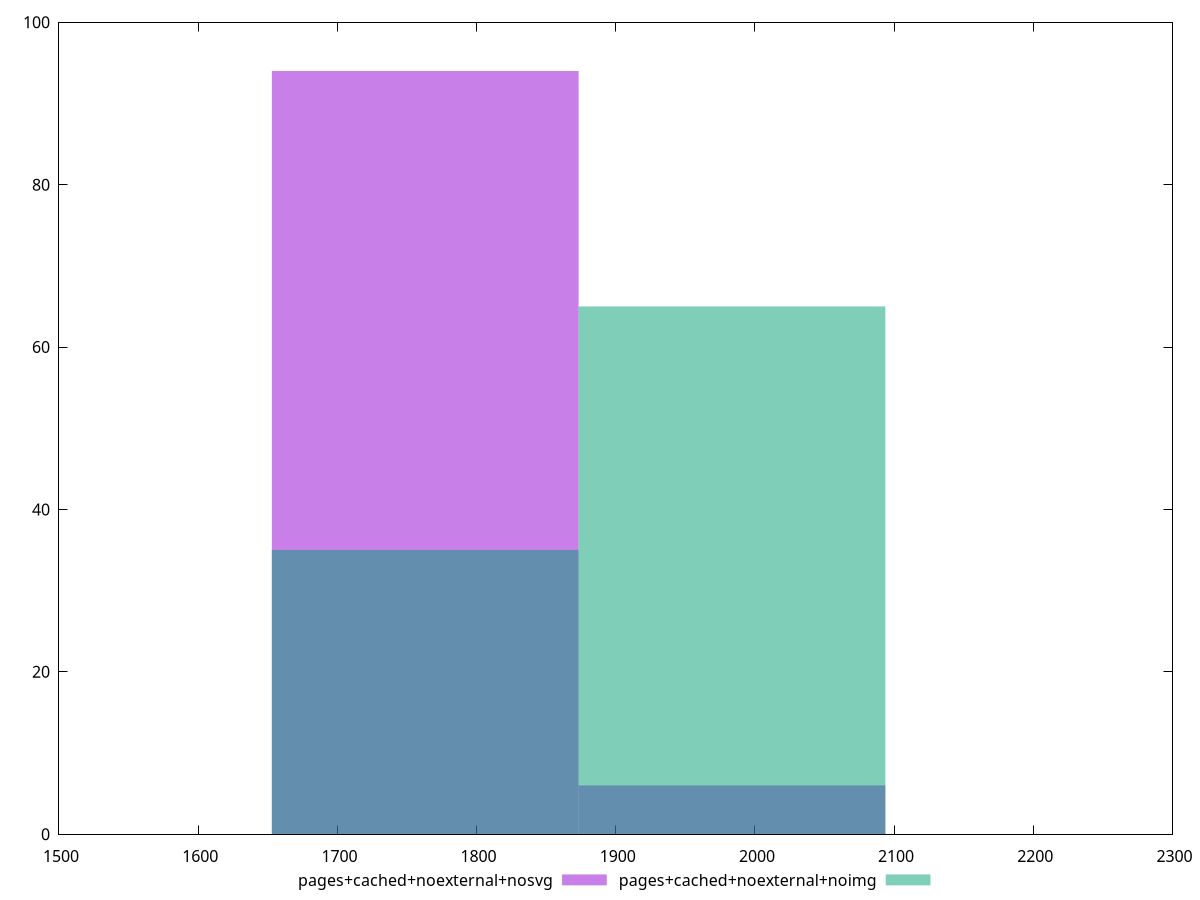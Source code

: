 reset
set terminal svg size 640, 500 enhanced background rgb 'white'
set output "reprap/first-contentful-paint/comparison/histogram/7_vs_8.svg"

$pagesCachedNoexternalNosvg <<EOF
1763.1103419535275 94
1983.4991346977185 6
EOF

$pagesCachedNoexternalNoimg <<EOF
1763.1103419535275 35
1983.4991346977185 65
EOF

set key outside below
set boxwidth 220.38879274419094
set yrange [0:100]
set style fill transparent solid 0.5 noborder

plot \
  $pagesCachedNoexternalNosvg title "pages+cached+noexternal+nosvg" with boxes, \
  $pagesCachedNoexternalNoimg title "pages+cached+noexternal+noimg" with boxes, \


reset